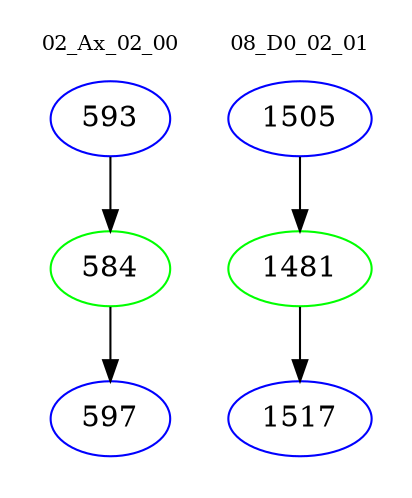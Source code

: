 digraph{
subgraph cluster_0 {
color = white
label = "02_Ax_02_00";
fontsize=10;
T0_593 [label="593", color="blue"]
T0_593 -> T0_584 [color="black"]
T0_584 [label="584", color="green"]
T0_584 -> T0_597 [color="black"]
T0_597 [label="597", color="blue"]
}
subgraph cluster_1 {
color = white
label = "08_D0_02_01";
fontsize=10;
T1_1505 [label="1505", color="blue"]
T1_1505 -> T1_1481 [color="black"]
T1_1481 [label="1481", color="green"]
T1_1481 -> T1_1517 [color="black"]
T1_1517 [label="1517", color="blue"]
}
}
